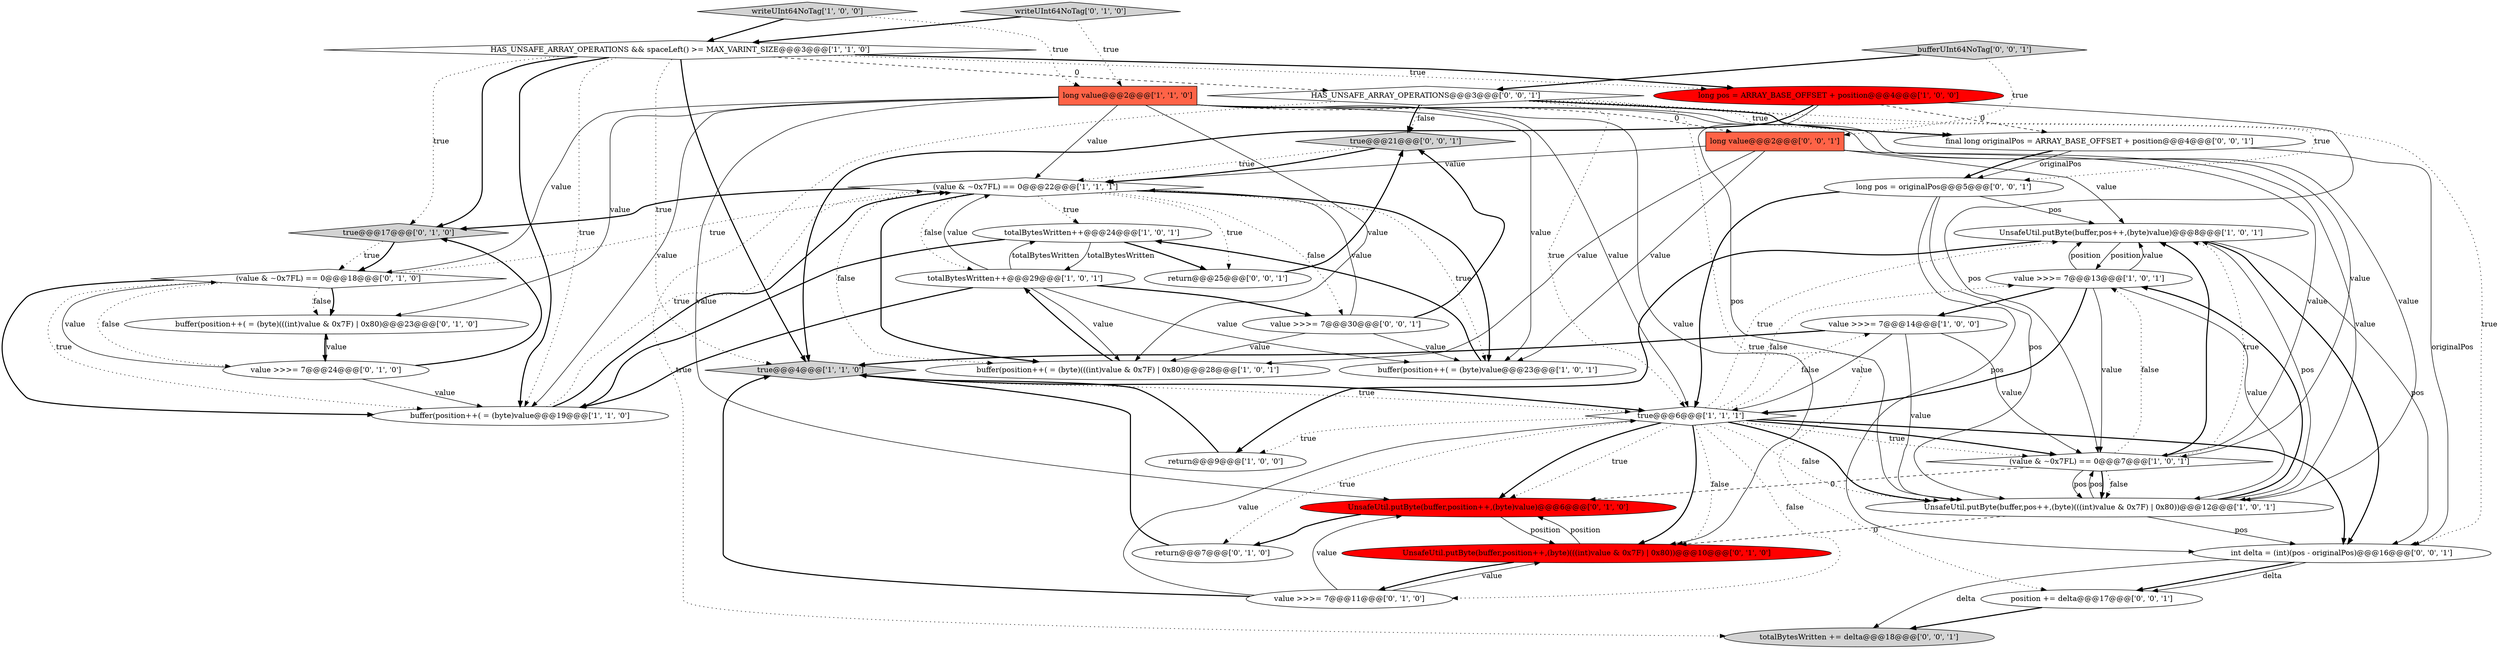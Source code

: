 digraph {
9 [style = filled, label = "HAS_UNSAFE_ARRAY_OPERATIONS && spaceLeft() >= MAX_VARINT_SIZE@@@3@@@['1', '1', '0']", fillcolor = white, shape = diamond image = "AAA0AAABBB1BBB"];
1 [style = filled, label = "totalBytesWritten++@@@24@@@['1', '0', '1']", fillcolor = white, shape = ellipse image = "AAA0AAABBB1BBB"];
33 [style = filled, label = "true@@@21@@@['0', '0', '1']", fillcolor = lightgray, shape = diamond image = "AAA0AAABBB3BBB"];
8 [style = filled, label = "value >>>= 7@@@14@@@['1', '0', '0']", fillcolor = white, shape = ellipse image = "AAA0AAABBB1BBB"];
28 [style = filled, label = "bufferUInt64NoTag['0', '0', '1']", fillcolor = lightgray, shape = diamond image = "AAA0AAABBB3BBB"];
16 [style = filled, label = "value >>>= 7@@@13@@@['1', '0', '1']", fillcolor = white, shape = ellipse image = "AAA0AAABBB1BBB"];
14 [style = filled, label = "buffer(position++( = (byte)(((int)value & 0x7F) | 0x80)@@@28@@@['1', '0', '1']", fillcolor = white, shape = ellipse image = "AAA0AAABBB1BBB"];
26 [style = filled, label = "UnsafeUtil.putByte(buffer,position++,(byte)(((int)value & 0x7F) | 0x80))@@@10@@@['0', '1', '0']", fillcolor = red, shape = ellipse image = "AAA1AAABBB2BBB"];
19 [style = filled, label = "writeUInt64NoTag['0', '1', '0']", fillcolor = lightgray, shape = diamond image = "AAA0AAABBB2BBB"];
27 [style = filled, label = "long pos = originalPos@@@5@@@['0', '0', '1']", fillcolor = white, shape = ellipse image = "AAA0AAABBB3BBB"];
6 [style = filled, label = "(value & ~0x7FL) == 0@@@22@@@['1', '1', '1']", fillcolor = white, shape = diamond image = "AAA0AAABBB1BBB"];
24 [style = filled, label = "(value & ~0x7FL) == 0@@@18@@@['0', '1', '0']", fillcolor = white, shape = diamond image = "AAA0AAABBB2BBB"];
2 [style = filled, label = "totalBytesWritten++@@@29@@@['1', '0', '1']", fillcolor = white, shape = ellipse image = "AAA0AAABBB1BBB"];
34 [style = filled, label = "long value@@@2@@@['0', '0', '1']", fillcolor = tomato, shape = box image = "AAA0AAABBB3BBB"];
35 [style = filled, label = "position += delta@@@17@@@['0', '0', '1']", fillcolor = white, shape = ellipse image = "AAA0AAABBB3BBB"];
7 [style = filled, label = "buffer(position++( = (byte)value@@@23@@@['1', '0', '1']", fillcolor = white, shape = ellipse image = "AAA0AAABBB1BBB"];
22 [style = filled, label = "value >>>= 7@@@24@@@['0', '1', '0']", fillcolor = white, shape = ellipse image = "AAA0AAABBB2BBB"];
32 [style = filled, label = "HAS_UNSAFE_ARRAY_OPERATIONS@@@3@@@['0', '0', '1']", fillcolor = white, shape = diamond image = "AAA0AAABBB3BBB"];
31 [style = filled, label = "int delta = (int)(pos - originalPos)@@@16@@@['0', '0', '1']", fillcolor = white, shape = ellipse image = "AAA0AAABBB3BBB"];
37 [style = filled, label = "totalBytesWritten += delta@@@18@@@['0', '0', '1']", fillcolor = lightgray, shape = ellipse image = "AAA0AAABBB3BBB"];
15 [style = filled, label = "true@@@4@@@['1', '1', '0']", fillcolor = lightgray, shape = diamond image = "AAA0AAABBB1BBB"];
17 [style = filled, label = "UnsafeUtil.putByte(buffer,pos++,(byte)value)@@@8@@@['1', '0', '1']", fillcolor = white, shape = ellipse image = "AAA0AAABBB1BBB"];
3 [style = filled, label = "long pos = ARRAY_BASE_OFFSET + position@@@4@@@['1', '0', '0']", fillcolor = red, shape = ellipse image = "AAA1AAABBB1BBB"];
0 [style = filled, label = "UnsafeUtil.putByte(buffer,pos++,(byte)(((int)value & 0x7F) | 0x80))@@@12@@@['1', '0', '1']", fillcolor = white, shape = ellipse image = "AAA0AAABBB1BBB"];
13 [style = filled, label = "return@@@9@@@['1', '0', '0']", fillcolor = white, shape = ellipse image = "AAA0AAABBB1BBB"];
29 [style = filled, label = "final long originalPos = ARRAY_BASE_OFFSET + position@@@4@@@['0', '0', '1']", fillcolor = white, shape = ellipse image = "AAA0AAABBB3BBB"];
11 [style = filled, label = "buffer(position++( = (byte)value@@@19@@@['1', '1', '0']", fillcolor = white, shape = ellipse image = "AAA0AAABBB1BBB"];
30 [style = filled, label = "return@@@25@@@['0', '0', '1']", fillcolor = white, shape = ellipse image = "AAA0AAABBB3BBB"];
10 [style = filled, label = "long value@@@2@@@['1', '1', '0']", fillcolor = tomato, shape = box image = "AAA0AAABBB1BBB"];
25 [style = filled, label = "UnsafeUtil.putByte(buffer,position++,(byte)value)@@@6@@@['0', '1', '0']", fillcolor = red, shape = ellipse image = "AAA1AAABBB2BBB"];
23 [style = filled, label = "true@@@17@@@['0', '1', '0']", fillcolor = lightgray, shape = diamond image = "AAA0AAABBB2BBB"];
21 [style = filled, label = "buffer(position++( = (byte)(((int)value & 0x7F) | 0x80)@@@23@@@['0', '1', '0']", fillcolor = white, shape = ellipse image = "AAA0AAABBB2BBB"];
20 [style = filled, label = "value >>>= 7@@@11@@@['0', '1', '0']", fillcolor = white, shape = ellipse image = "AAA0AAABBB2BBB"];
12 [style = filled, label = "true@@@6@@@['1', '1', '1']", fillcolor = white, shape = diamond image = "AAA0AAABBB1BBB"];
5 [style = filled, label = "writeUInt64NoTag['1', '0', '0']", fillcolor = lightgray, shape = diamond image = "AAA0AAABBB1BBB"];
18 [style = filled, label = "return@@@7@@@['0', '1', '0']", fillcolor = white, shape = ellipse image = "AAA0AAABBB2BBB"];
36 [style = filled, label = "value >>>= 7@@@30@@@['0', '0', '1']", fillcolor = white, shape = ellipse image = "AAA0AAABBB3BBB"];
4 [style = filled, label = "(value & ~0x7FL) == 0@@@7@@@['1', '0', '1']", fillcolor = white, shape = diamond image = "AAA0AAABBB1BBB"];
19->10 [style = dotted, label="true"];
24->6 [style = dotted, label="true"];
9->11 [style = bold, label=""];
5->9 [style = bold, label=""];
10->34 [style = dashed, label="0"];
6->1 [style = dotted, label="true"];
12->26 [style = dotted, label="false"];
1->30 [style = bold, label=""];
36->33 [style = bold, label=""];
4->25 [style = dashed, label="0"];
22->21 [style = solid, label="value"];
20->25 [style = solid, label="value"];
31->35 [style = bold, label=""];
24->21 [style = bold, label=""];
19->9 [style = bold, label=""];
35->37 [style = bold, label=""];
24->11 [style = bold, label=""];
2->36 [style = bold, label=""];
0->17 [style = solid, label="pos"];
34->14 [style = solid, label="value"];
32->37 [style = dotted, label="true"];
34->17 [style = solid, label="value"];
9->15 [style = dotted, label="true"];
8->4 [style = solid, label="value"];
34->4 [style = solid, label="value"];
4->17 [style = dotted, label="true"];
20->15 [style = bold, label=""];
12->17 [style = dotted, label="true"];
0->4 [style = solid, label="pos"];
25->26 [style = solid, label="position"];
7->1 [style = bold, label=""];
32->35 [style = dotted, label="true"];
27->12 [style = bold, label=""];
31->37 [style = solid, label="delta"];
18->15 [style = bold, label=""];
3->0 [style = solid, label="pos"];
10->14 [style = solid, label="value"];
26->25 [style = solid, label="position"];
12->18 [style = dotted, label="true"];
32->12 [style = dotted, label="true"];
22->23 [style = bold, label=""];
29->27 [style = solid, label="originalPos"];
6->14 [style = dotted, label="false"];
8->12 [style = solid, label="value"];
1->11 [style = bold, label=""];
4->0 [style = bold, label=""];
29->27 [style = bold, label=""];
3->4 [style = solid, label="pos"];
21->22 [style = bold, label=""];
31->35 [style = solid, label="delta"];
22->24 [style = solid, label="value"];
6->7 [style = dotted, label="true"];
15->12 [style = dotted, label="true"];
12->4 [style = dotted, label="true"];
15->12 [style = bold, label=""];
16->0 [style = solid, label="value"];
13->15 [style = bold, label=""];
20->12 [style = solid, label="value"];
4->0 [style = dotted, label="false"];
6->7 [style = bold, label=""];
10->0 [style = solid, label="value"];
2->7 [style = solid, label="value"];
12->25 [style = dotted, label="true"];
23->24 [style = dotted, label="true"];
9->3 [style = dotted, label="true"];
24->21 [style = dotted, label="false"];
32->31 [style = dotted, label="true"];
28->34 [style = dotted, label="true"];
26->20 [style = bold, label=""];
10->7 [style = solid, label="value"];
12->31 [style = bold, label=""];
0->16 [style = bold, label=""];
34->6 [style = solid, label="value"];
8->15 [style = bold, label=""];
36->6 [style = solid, label="value"];
4->17 [style = bold, label=""];
33->6 [style = dotted, label="true"];
16->8 [style = bold, label=""];
30->33 [style = bold, label=""];
5->10 [style = dotted, label="true"];
6->23 [style = bold, label=""];
9->11 [style = dotted, label="true"];
25->18 [style = bold, label=""];
27->17 [style = solid, label="pos"];
34->7 [style = solid, label="value"];
0->26 [style = dashed, label="0"];
6->36 [style = dotted, label="false"];
32->33 [style = bold, label=""];
9->32 [style = dashed, label="0"];
28->32 [style = bold, label=""];
24->11 [style = dotted, label="true"];
1->2 [style = solid, label="totalBytesWritten"];
12->13 [style = dotted, label="true"];
36->7 [style = solid, label="value"];
11->6 [style = dotted, label="true"];
9->23 [style = dotted, label="true"];
16->4 [style = solid, label="value"];
24->22 [style = dotted, label="false"];
10->12 [style = solid, label="value"];
10->26 [style = solid, label="value"];
9->3 [style = bold, label=""];
17->13 [style = bold, label=""];
14->2 [style = bold, label=""];
32->29 [style = dotted, label="true"];
2->11 [style = bold, label=""];
17->16 [style = solid, label="position"];
32->33 [style = dotted, label="false"];
20->26 [style = solid, label="value"];
3->29 [style = dashed, label="0"];
2->6 [style = solid, label="value"];
6->30 [style = dotted, label="true"];
10->24 [style = solid, label="value"];
27->0 [style = solid, label="pos"];
8->0 [style = solid, label="value"];
17->31 [style = bold, label=""];
22->11 [style = solid, label="value"];
11->6 [style = bold, label=""];
6->2 [style = dotted, label="false"];
33->6 [style = bold, label=""];
12->0 [style = dotted, label="false"];
10->11 [style = solid, label="value"];
3->15 [style = bold, label=""];
12->26 [style = bold, label=""];
27->31 [style = solid, label="pos"];
12->0 [style = bold, label=""];
10->6 [style = solid, label="value"];
12->20 [style = dotted, label="false"];
12->16 [style = dotted, label="false"];
6->14 [style = bold, label=""];
9->23 [style = bold, label=""];
29->31 [style = solid, label="originalPos"];
32->29 [style = bold, label=""];
12->8 [style = dotted, label="false"];
32->27 [style = dotted, label="true"];
23->24 [style = bold, label=""];
2->14 [style = solid, label="value"];
16->17 [style = solid, label="value"];
12->4 [style = bold, label=""];
17->31 [style = solid, label="pos"];
0->31 [style = solid, label="pos"];
9->15 [style = bold, label=""];
12->25 [style = bold, label=""];
10->4 [style = solid, label="value"];
10->21 [style = solid, label="value"];
34->0 [style = solid, label="value"];
10->25 [style = solid, label="value"];
2->1 [style = solid, label="totalBytesWritten"];
4->16 [style = dotted, label="false"];
36->14 [style = solid, label="value"];
16->12 [style = bold, label=""];
4->0 [style = solid, label="pos"];
16->17 [style = solid, label="position"];
}
